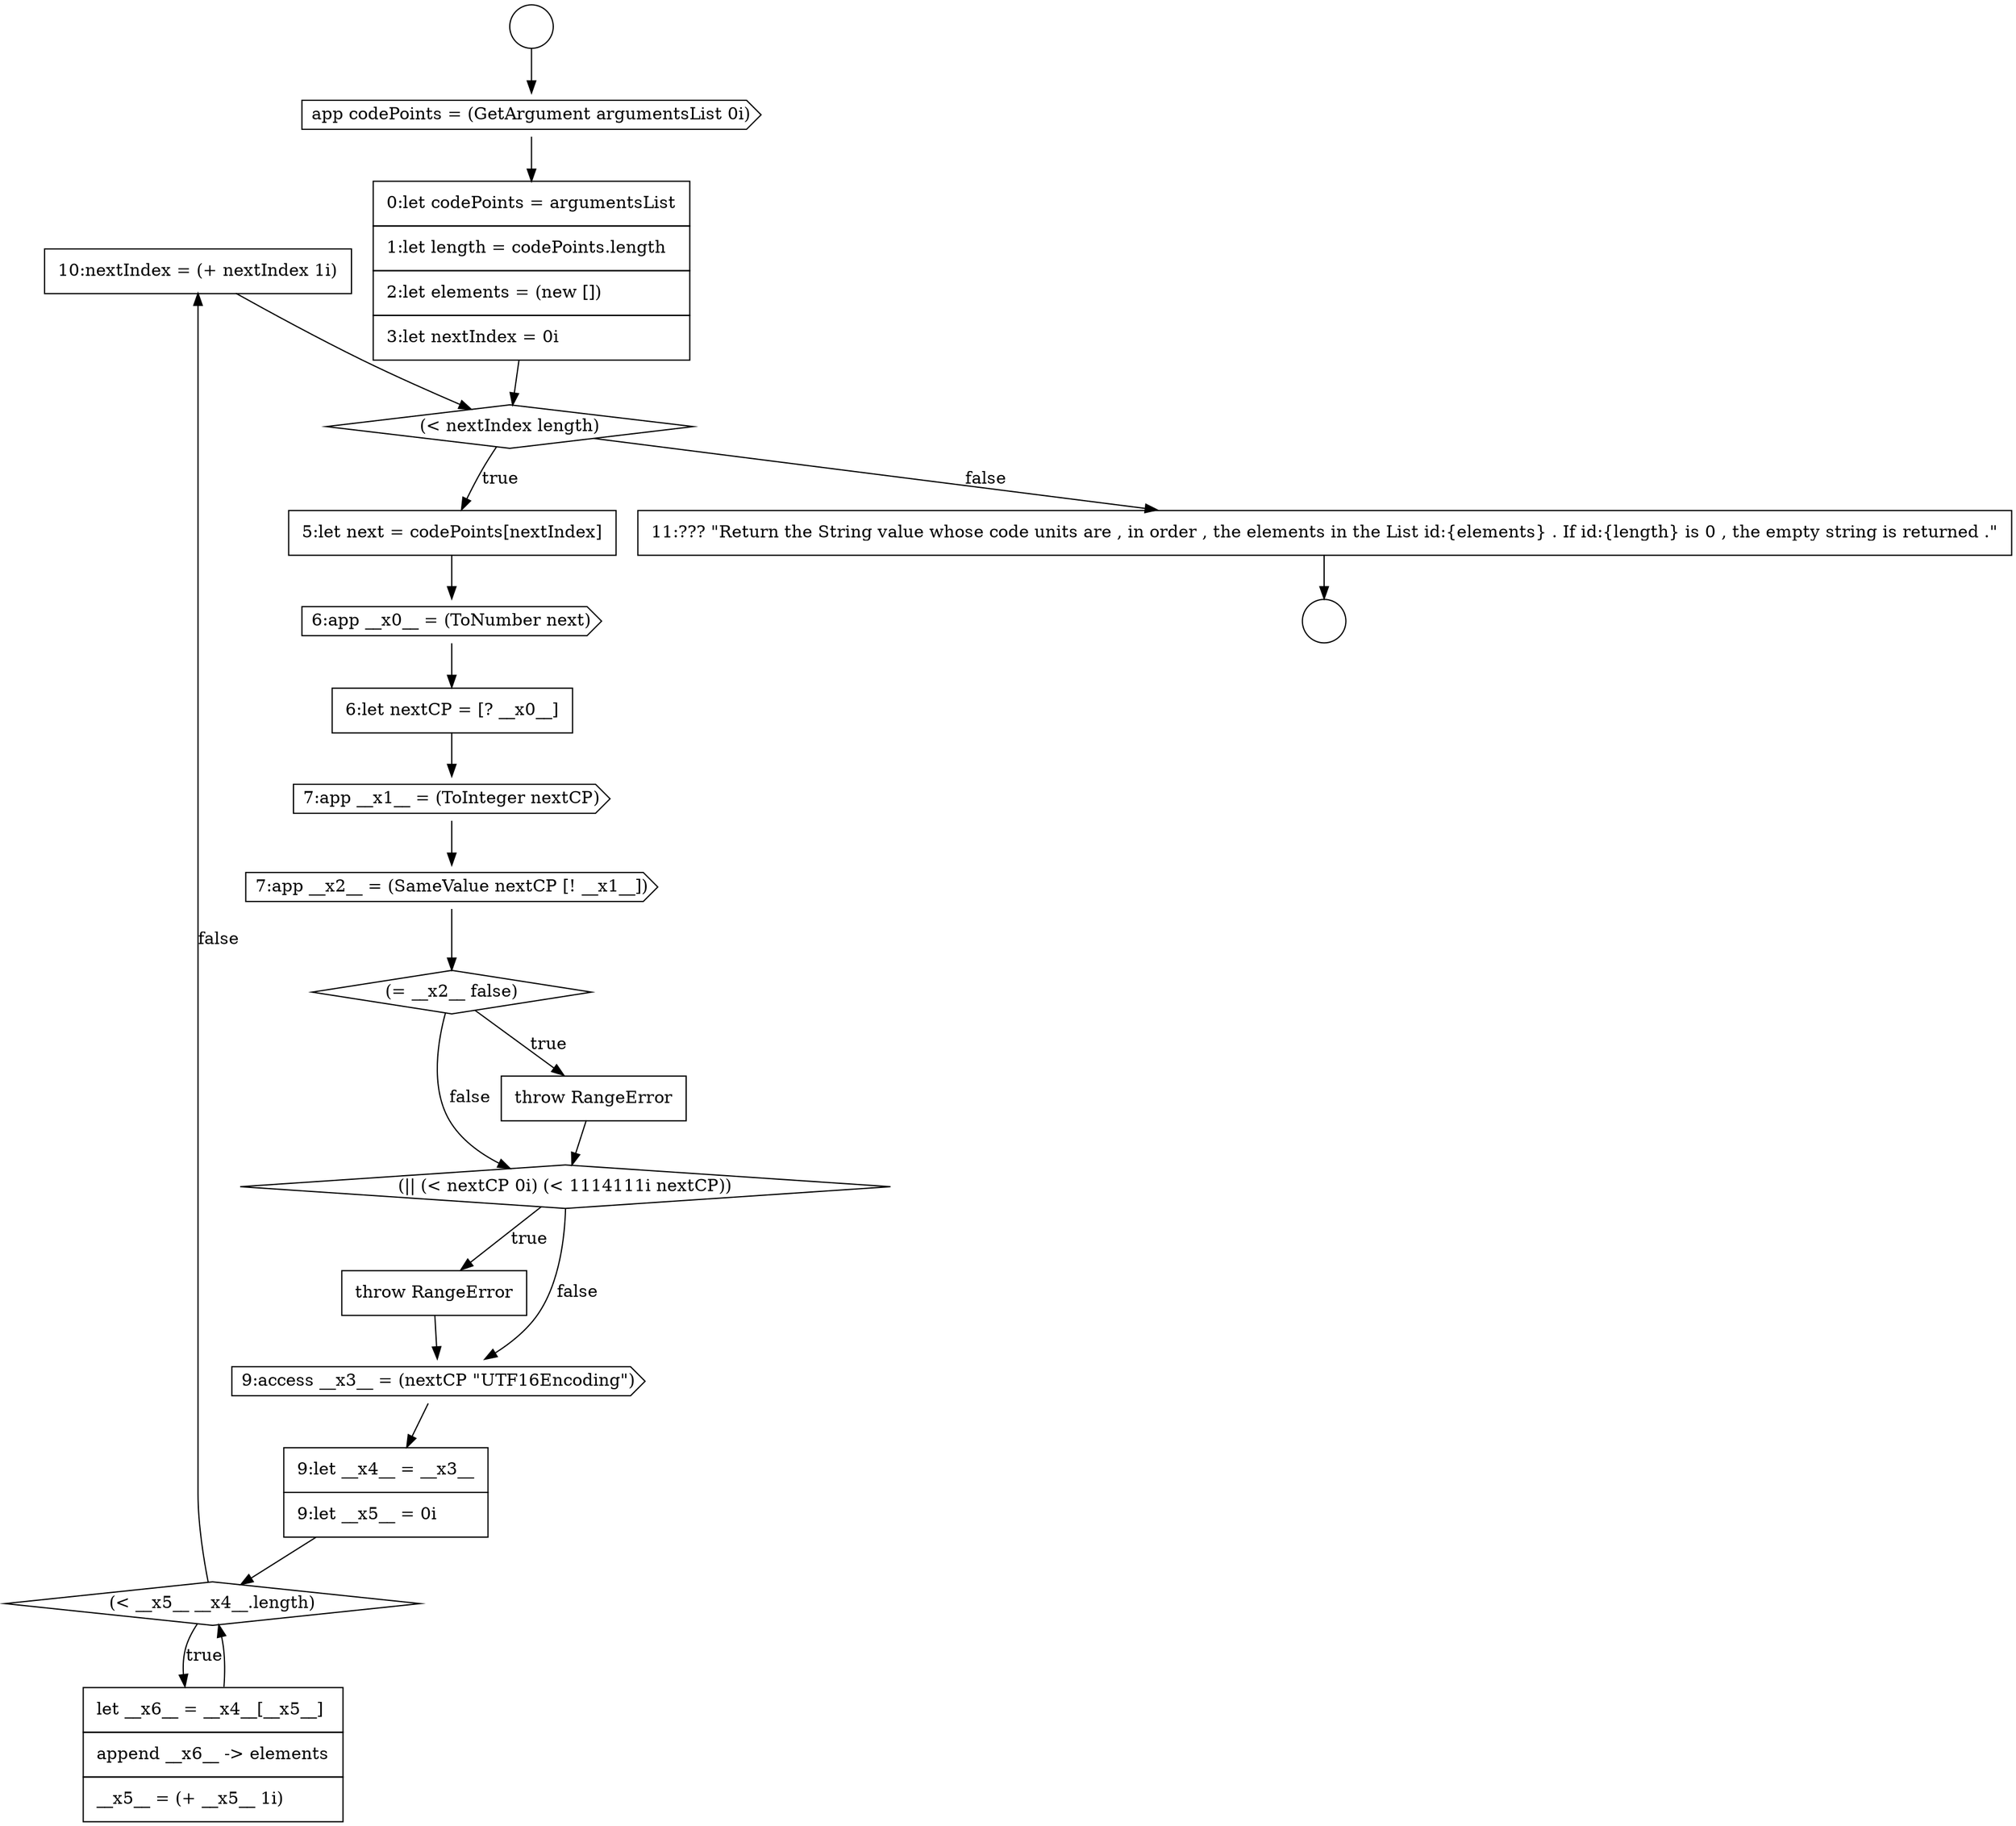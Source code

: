digraph {
  node13199 [shape=none, margin=0, label=<<font color="black">
    <table border="0" cellborder="1" cellspacing="0" cellpadding="10">
      <tr><td align="left">10:nextIndex = (+ nextIndex 1i)</td></tr>
    </table>
  </font>> color="black" fillcolor="white" style=filled]
  node13187 [shape=cds, label=<<font color="black">6:app __x0__ = (ToNumber next)</font>> color="black" fillcolor="white" style=filled]
  node13191 [shape=diamond, label=<<font color="black">(= __x2__ false)</font>> color="black" fillcolor="white" style=filled]
  node13183 [shape=cds, label=<<font color="black">app codePoints = (GetArgument argumentsList 0i)</font>> color="black" fillcolor="white" style=filled]
  node13195 [shape=cds, label=<<font color="black">9:access __x3__ = (nextCP &quot;UTF16Encoding&quot;)</font>> color="black" fillcolor="white" style=filled]
  node13200 [shape=none, margin=0, label=<<font color="black">
    <table border="0" cellborder="1" cellspacing="0" cellpadding="10">
      <tr><td align="left">11:??? &quot;Return the String value whose code units are , in order , the elements in the List id:{elements} . If id:{length} is 0 , the empty string is returned .&quot;</td></tr>
    </table>
  </font>> color="black" fillcolor="white" style=filled]
  node13186 [shape=none, margin=0, label=<<font color="black">
    <table border="0" cellborder="1" cellspacing="0" cellpadding="10">
      <tr><td align="left">5:let next = codePoints[nextIndex]</td></tr>
    </table>
  </font>> color="black" fillcolor="white" style=filled]
  node13196 [shape=none, margin=0, label=<<font color="black">
    <table border="0" cellborder="1" cellspacing="0" cellpadding="10">
      <tr><td align="left">9:let __x4__ = __x3__</td></tr>
      <tr><td align="left">9:let __x5__ = 0i</td></tr>
    </table>
  </font>> color="black" fillcolor="white" style=filled]
  node13197 [shape=diamond, label=<<font color="black">(&lt; __x5__ __x4__.length)</font>> color="black" fillcolor="white" style=filled]
  node13189 [shape=cds, label=<<font color="black">7:app __x1__ = (ToInteger nextCP)</font>> color="black" fillcolor="white" style=filled]
  node13181 [shape=circle label=" " color="black" fillcolor="white" style=filled]
  node13185 [shape=diamond, label=<<font color="black">(&lt; nextIndex length)</font>> color="black" fillcolor="white" style=filled]
  node13188 [shape=none, margin=0, label=<<font color="black">
    <table border="0" cellborder="1" cellspacing="0" cellpadding="10">
      <tr><td align="left">6:let nextCP = [? __x0__]</td></tr>
    </table>
  </font>> color="black" fillcolor="white" style=filled]
  node13192 [shape=none, margin=0, label=<<font color="black">
    <table border="0" cellborder="1" cellspacing="0" cellpadding="10">
      <tr><td align="left">throw RangeError</td></tr>
    </table>
  </font>> color="black" fillcolor="white" style=filled]
  node13194 [shape=none, margin=0, label=<<font color="black">
    <table border="0" cellborder="1" cellspacing="0" cellpadding="10">
      <tr><td align="left">throw RangeError</td></tr>
    </table>
  </font>> color="black" fillcolor="white" style=filled]
  node13182 [shape=circle label=" " color="black" fillcolor="white" style=filled]
  node13190 [shape=cds, label=<<font color="black">7:app __x2__ = (SameValue nextCP [! __x1__])</font>> color="black" fillcolor="white" style=filled]
  node13184 [shape=none, margin=0, label=<<font color="black">
    <table border="0" cellborder="1" cellspacing="0" cellpadding="10">
      <tr><td align="left">0:let codePoints = argumentsList</td></tr>
      <tr><td align="left">1:let length = codePoints.length</td></tr>
      <tr><td align="left">2:let elements = (new [])</td></tr>
      <tr><td align="left">3:let nextIndex = 0i</td></tr>
    </table>
  </font>> color="black" fillcolor="white" style=filled]
  node13193 [shape=diamond, label=<<font color="black">(|| (&lt; nextCP 0i) (&lt; 1114111i nextCP))</font>> color="black" fillcolor="white" style=filled]
  node13198 [shape=none, margin=0, label=<<font color="black">
    <table border="0" cellborder="1" cellspacing="0" cellpadding="10">
      <tr><td align="left">let __x6__ = __x4__[__x5__]</td></tr>
      <tr><td align="left">append __x6__ -&gt; elements</td></tr>
      <tr><td align="left">__x5__ = (+ __x5__ 1i)</td></tr>
    </table>
  </font>> color="black" fillcolor="white" style=filled]
  node13197 -> node13198 [label=<<font color="black">true</font>> color="black"]
  node13197 -> node13199 [label=<<font color="black">false</font>> color="black"]
  node13194 -> node13195 [ color="black"]
  node13189 -> node13190 [ color="black"]
  node13188 -> node13189 [ color="black"]
  node13184 -> node13185 [ color="black"]
  node13198 -> node13197 [ color="black"]
  node13186 -> node13187 [ color="black"]
  node13185 -> node13186 [label=<<font color="black">true</font>> color="black"]
  node13185 -> node13200 [label=<<font color="black">false</font>> color="black"]
  node13183 -> node13184 [ color="black"]
  node13199 -> node13185 [ color="black"]
  node13187 -> node13188 [ color="black"]
  node13196 -> node13197 [ color="black"]
  node13195 -> node13196 [ color="black"]
  node13200 -> node13182 [ color="black"]
  node13193 -> node13194 [label=<<font color="black">true</font>> color="black"]
  node13193 -> node13195 [label=<<font color="black">false</font>> color="black"]
  node13192 -> node13193 [ color="black"]
  node13181 -> node13183 [ color="black"]
  node13191 -> node13192 [label=<<font color="black">true</font>> color="black"]
  node13191 -> node13193 [label=<<font color="black">false</font>> color="black"]
  node13190 -> node13191 [ color="black"]
}
